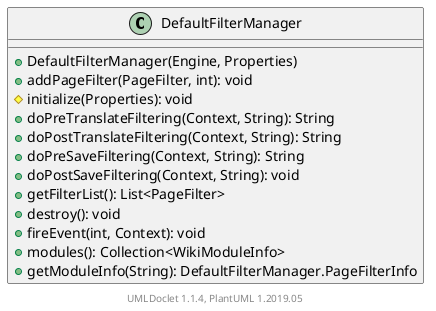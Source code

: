 @startuml

    class DefaultFilterManager [[DefaultFilterManager.html]] {
        +DefaultFilterManager(Engine, Properties)
        +addPageFilter(PageFilter, int): void
        #initialize(Properties): void
        +doPreTranslateFiltering(Context, String): String
        +doPostTranslateFiltering(Context, String): String
        +doPreSaveFiltering(Context, String): String
        +doPostSaveFiltering(Context, String): void
        +getFilterList(): List<PageFilter>
        +destroy(): void
        +fireEvent(int, Context): void
        +modules(): Collection<WikiModuleInfo>
        +getModuleInfo(String): DefaultFilterManager.PageFilterInfo
    }


    center footer UMLDoclet 1.1.4, PlantUML 1.2019.05
@enduml
